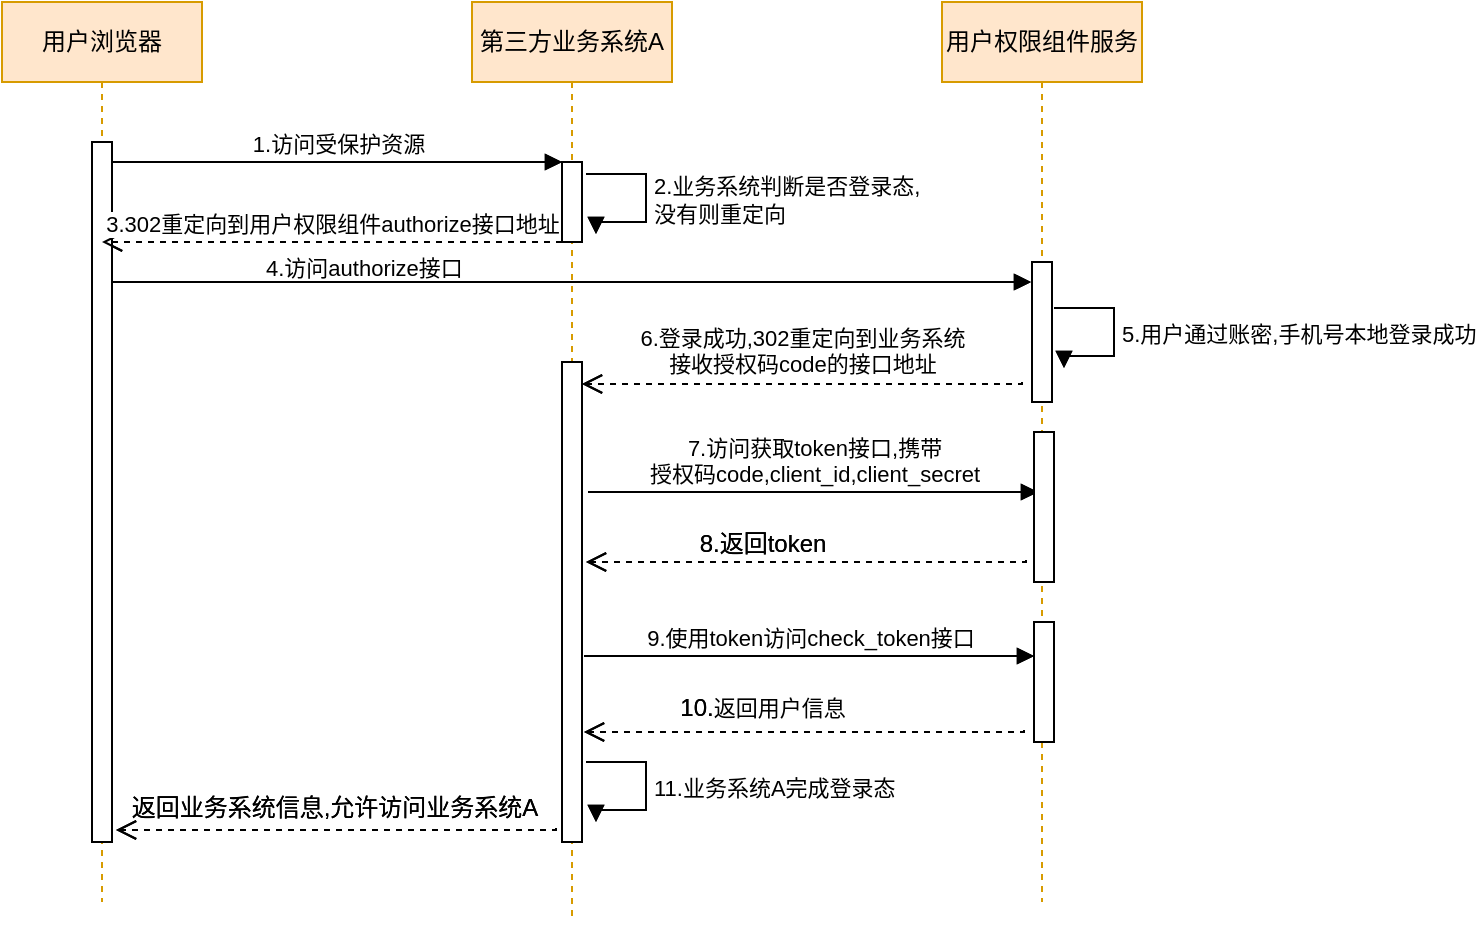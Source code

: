 <mxfile version="24.2.5" type="github">
  <diagram name="Page-1" id="2YBvvXClWsGukQMizWep">
    <mxGraphModel dx="1434" dy="756" grid="1" gridSize="10" guides="1" tooltips="1" connect="1" arrows="1" fold="1" page="1" pageScale="1" pageWidth="850" pageHeight="1100" math="0" shadow="0">
      <root>
        <mxCell id="0" />
        <mxCell id="1" parent="0" />
        <mxCell id="aQzWEBQt-W9fVryUix-r-1" value="" style="html=1;points=[];perimeter=orthogonalPerimeter;outlineConnect=0;targetShapes=umlLifeline;portConstraint=eastwest;newEdgeStyle={&quot;edgeStyle&quot;:&quot;elbowEdgeStyle&quot;,&quot;elbow&quot;:&quot;vertical&quot;,&quot;curved&quot;:0,&quot;rounded&quot;:0};" vertex="1" parent="1">
          <mxGeometry x="85" y="110" width="10" height="350" as="geometry" />
        </mxCell>
        <mxCell id="aQzWEBQt-W9fVryUix-r-2" value="" style="html=1;points=[];perimeter=orthogonalPerimeter;outlineConnect=0;targetShapes=umlLifeline;portConstraint=eastwest;newEdgeStyle={&quot;edgeStyle&quot;:&quot;elbowEdgeStyle&quot;,&quot;elbow&quot;:&quot;vertical&quot;,&quot;curved&quot;:0,&quot;rounded&quot;:0};" vertex="1" parent="1">
          <mxGeometry x="320" y="120" width="10" height="40" as="geometry" />
        </mxCell>
        <mxCell id="aQzWEBQt-W9fVryUix-r-3" value="2.业务系统判断是否登录态,&lt;div&gt;没有则重定向&lt;/div&gt;" style="html=1;align=left;spacingLeft=2;endArrow=block;rounded=0;edgeStyle=orthogonalEdgeStyle;curved=0;rounded=0;" edge="1" parent="1">
          <mxGeometry relative="1" as="geometry">
            <mxPoint x="332" y="126" as="sourcePoint" />
            <Array as="points">
              <mxPoint x="362" y="126" />
              <mxPoint x="362" y="150" />
              <mxPoint x="337" y="150" />
            </Array>
            <mxPoint x="337" y="156" as="targetPoint" />
          </mxGeometry>
        </mxCell>
        <mxCell id="aQzWEBQt-W9fVryUix-r-4" value="" style="html=1;points=[];perimeter=orthogonalPerimeter;outlineConnect=0;targetShapes=umlLifeline;portConstraint=eastwest;newEdgeStyle={&quot;edgeStyle&quot;:&quot;elbowEdgeStyle&quot;,&quot;elbow&quot;:&quot;vertical&quot;,&quot;curved&quot;:0,&quot;rounded&quot;:0};" vertex="1" parent="1">
          <mxGeometry x="320" y="220" width="10" height="240" as="geometry" />
        </mxCell>
        <mxCell id="aQzWEBQt-W9fVryUix-r-5" value="1.访问受保护资源" style="html=1;verticalAlign=bottom;endArrow=block;edgeStyle=elbowEdgeStyle;elbow=horizontal;curved=0;rounded=0;" edge="1" parent="1" source="aQzWEBQt-W9fVryUix-r-1" target="aQzWEBQt-W9fVryUix-r-2">
          <mxGeometry relative="1" as="geometry">
            <mxPoint x="195" y="130" as="sourcePoint" />
            <Array as="points">
              <mxPoint x="180" y="120" />
            </Array>
            <mxPoint as="offset" />
          </mxGeometry>
        </mxCell>
        <mxCell id="aQzWEBQt-W9fVryUix-r-6" value="" style="html=1;points=[];perimeter=orthogonalPerimeter;outlineConnect=0;targetShapes=umlLifeline;portConstraint=eastwest;newEdgeStyle={&quot;edgeStyle&quot;:&quot;elbowEdgeStyle&quot;,&quot;elbow&quot;:&quot;vertical&quot;,&quot;curved&quot;:0,&quot;rounded&quot;:0};" vertex="1" parent="1">
          <mxGeometry x="555" y="170" width="10" height="70" as="geometry" />
        </mxCell>
        <mxCell id="aQzWEBQt-W9fVryUix-r-7" value="3.302重定向到用户权限组件authorize接口地址" style="html=1;verticalAlign=bottom;endArrow=open;dashed=1;endSize=8;edgeStyle=elbowEdgeStyle;elbow=vertical;curved=0;rounded=0;" edge="1" parent="1" source="aQzWEBQt-W9fVryUix-r-2">
          <mxGeometry relative="1" as="geometry">
            <mxPoint x="90" y="160" as="targetPoint" />
            <Array as="points" />
            <mxPoint x="231" y="158.167" as="sourcePoint" />
            <mxPoint as="offset" />
          </mxGeometry>
        </mxCell>
        <mxCell id="aQzWEBQt-W9fVryUix-r-8" value="" style="html=1;verticalAlign=bottom;endArrow=block;edgeStyle=elbowEdgeStyle;elbow=horizontal;curved=0;rounded=0;" edge="1" parent="1">
          <mxGeometry x="0.111" y="-60" relative="1" as="geometry">
            <mxPoint x="95" y="180" as="sourcePoint" />
            <Array as="points">
              <mxPoint x="180" y="180" />
            </Array>
            <mxPoint x="554.5" y="180" as="targetPoint" />
            <mxPoint as="offset" />
          </mxGeometry>
        </mxCell>
        <mxCell id="aQzWEBQt-W9fVryUix-r-9" value="&lt;span style=&quot;color: rgb(0, 0, 0); font-family: Helvetica; font-size: 11px; font-style: normal; font-variant-ligatures: normal; font-variant-caps: normal; font-weight: 400; letter-spacing: normal; orphans: 2; text-align: center; text-indent: 0px; text-transform: none; white-space: nowrap; widows: 2; word-spacing: 0px; -webkit-text-stroke-width: 0px; background-color: rgb(255, 255, 255); text-decoration-style: initial; text-decoration-color: initial; display: inline !important; float: none;&quot;&gt;4.访问authorize接口&lt;/span&gt;" style="text;whiteSpace=wrap;html=1;" vertex="1" parent="1">
          <mxGeometry x="170" y="159" width="120" height="40" as="geometry" />
        </mxCell>
        <mxCell id="aQzWEBQt-W9fVryUix-r-10" value="5.用户通过账密,手机号本地登录成功" style="html=1;align=left;spacingLeft=2;endArrow=block;rounded=0;edgeStyle=orthogonalEdgeStyle;curved=0;rounded=0;" edge="1" parent="1">
          <mxGeometry relative="1" as="geometry">
            <mxPoint x="566" y="193" as="sourcePoint" />
            <Array as="points">
              <mxPoint x="596" y="193" />
              <mxPoint x="596" y="217" />
              <mxPoint x="571" y="217" />
            </Array>
            <mxPoint x="571" y="223" as="targetPoint" />
          </mxGeometry>
        </mxCell>
        <mxCell id="aQzWEBQt-W9fVryUix-r-11" value="6.登录成功,302重定向到业务系统&lt;div&gt;接收授权码code的接口地址&lt;/div&gt;" style="html=1;verticalAlign=bottom;endArrow=open;dashed=1;endSize=8;edgeStyle=elbowEdgeStyle;elbow=vertical;curved=0;rounded=0;" edge="1" parent="1">
          <mxGeometry x="-1" y="116" relative="1" as="geometry">
            <mxPoint x="325" y="245" as="targetPoint" />
            <Array as="points" />
            <mxPoint x="325" y="244.833" as="sourcePoint" />
            <mxPoint x="115" y="-15" as="offset" />
          </mxGeometry>
        </mxCell>
        <mxCell id="aQzWEBQt-W9fVryUix-r-12" value="" style="html=1;verticalAlign=bottom;endArrow=open;dashed=1;endSize=8;edgeStyle=elbowEdgeStyle;elbow=vertical;curved=0;rounded=0;" edge="1" parent="1" target="aQzWEBQt-W9fVryUix-r-4">
          <mxGeometry x="-0.002" relative="1" as="geometry">
            <mxPoint x="320" y="231" as="targetPoint" />
            <Array as="points">
              <mxPoint x="415" y="231" />
            </Array>
            <mxPoint x="550" y="230" as="sourcePoint" />
            <mxPoint as="offset" />
          </mxGeometry>
        </mxCell>
        <mxCell id="aQzWEBQt-W9fVryUix-r-13" value="7.访问获取token接口,携带&lt;div&gt;授权码code,client_id,client_secret&lt;/div&gt;" style="html=1;verticalAlign=bottom;endArrow=block;edgeStyle=elbowEdgeStyle;elbow=horizontal;curved=0;rounded=0;" edge="1" parent="1">
          <mxGeometry relative="1" as="geometry">
            <mxPoint x="333" y="285" as="sourcePoint" />
            <Array as="points">
              <mxPoint x="418" y="285" />
            </Array>
            <mxPoint x="558" y="285" as="targetPoint" />
            <mxPoint as="offset" />
          </mxGeometry>
        </mxCell>
        <mxCell id="aQzWEBQt-W9fVryUix-r-14" value="" style="html=1;points=[];perimeter=orthogonalPerimeter;outlineConnect=0;targetShapes=umlLifeline;portConstraint=eastwest;newEdgeStyle={&quot;edgeStyle&quot;:&quot;elbowEdgeStyle&quot;,&quot;elbow&quot;:&quot;vertical&quot;,&quot;curved&quot;:0,&quot;rounded&quot;:0};" vertex="1" parent="1">
          <mxGeometry x="556" y="255" width="10" height="75" as="geometry" />
        </mxCell>
        <mxCell id="aQzWEBQt-W9fVryUix-r-15" value="" style="html=1;verticalAlign=bottom;endArrow=open;dashed=1;endSize=8;edgeStyle=elbowEdgeStyle;elbow=vertical;curved=0;rounded=0;" edge="1" parent="1">
          <mxGeometry x="-0.002" relative="1" as="geometry">
            <mxPoint x="332" y="320" as="targetPoint" />
            <Array as="points">
              <mxPoint x="417" y="320" />
            </Array>
            <mxPoint x="552" y="319" as="sourcePoint" />
            <mxPoint as="offset" />
          </mxGeometry>
        </mxCell>
        <mxCell id="aQzWEBQt-W9fVryUix-r-16" value="8.返回token" style="text;html=1;align=center;verticalAlign=middle;resizable=0;points=[];autosize=1;strokeColor=none;fillColor=none;" vertex="1" parent="1">
          <mxGeometry x="375" y="296" width="90" height="30" as="geometry" />
        </mxCell>
        <mxCell id="aQzWEBQt-W9fVryUix-r-17" value="" style="html=1;points=[];perimeter=orthogonalPerimeter;outlineConnect=0;targetShapes=umlLifeline;portConstraint=eastwest;newEdgeStyle={&quot;edgeStyle&quot;:&quot;elbowEdgeStyle&quot;,&quot;elbow&quot;:&quot;vertical&quot;,&quot;curved&quot;:0,&quot;rounded&quot;:0};" vertex="1" parent="1">
          <mxGeometry x="556" y="350" width="10" height="60" as="geometry" />
        </mxCell>
        <mxCell id="aQzWEBQt-W9fVryUix-r-18" value="9.使用token访问check_token接口" style="html=1;verticalAlign=bottom;endArrow=block;edgeStyle=elbowEdgeStyle;elbow=horizontal;curved=0;rounded=0;" edge="1" parent="1">
          <mxGeometry relative="1" as="geometry">
            <mxPoint x="331" y="367" as="sourcePoint" />
            <Array as="points">
              <mxPoint x="416" y="367" />
            </Array>
            <mxPoint x="556" y="367" as="targetPoint" />
            <mxPoint as="offset" />
          </mxGeometry>
        </mxCell>
        <mxCell id="aQzWEBQt-W9fVryUix-r-19" value="" style="html=1;verticalAlign=bottom;endArrow=open;dashed=1;endSize=8;edgeStyle=elbowEdgeStyle;elbow=vertical;curved=0;rounded=0;" edge="1" parent="1">
          <mxGeometry x="-0.002" relative="1" as="geometry">
            <mxPoint x="331" y="405" as="targetPoint" />
            <Array as="points">
              <mxPoint x="416" y="405" />
            </Array>
            <mxPoint x="551" y="404" as="sourcePoint" />
            <mxPoint as="offset" />
          </mxGeometry>
        </mxCell>
        <mxCell id="aQzWEBQt-W9fVryUix-r-20" value="10.&lt;span style=&quot;font-size: 11px; background-color: rgb(255, 255, 255);&quot;&gt;返回用户信息&lt;/span&gt;" style="text;html=1;align=center;verticalAlign=middle;resizable=0;points=[];autosize=1;strokeColor=none;fillColor=none;" vertex="1" parent="1">
          <mxGeometry x="365" y="378" width="110" height="30" as="geometry" />
        </mxCell>
        <mxCell id="aQzWEBQt-W9fVryUix-r-21" value="11.业务系统A完成登录态" style="html=1;align=left;spacingLeft=2;endArrow=block;rounded=0;edgeStyle=orthogonalEdgeStyle;curved=0;rounded=0;" edge="1" parent="1">
          <mxGeometry relative="1" as="geometry">
            <mxPoint x="332" y="420" as="sourcePoint" />
            <Array as="points">
              <mxPoint x="362" y="420" />
              <mxPoint x="362" y="444" />
              <mxPoint x="337" y="444" />
            </Array>
            <mxPoint x="337" y="450" as="targetPoint" />
          </mxGeometry>
        </mxCell>
        <mxCell id="aQzWEBQt-W9fVryUix-r-22" value="" style="html=1;verticalAlign=bottom;endArrow=open;dashed=1;endSize=8;edgeStyle=elbowEdgeStyle;elbow=vertical;curved=0;rounded=0;" edge="1" parent="1">
          <mxGeometry x="-0.002" relative="1" as="geometry">
            <mxPoint x="97" y="454" as="targetPoint" />
            <Array as="points">
              <mxPoint x="182" y="454" />
            </Array>
            <mxPoint x="317" y="453" as="sourcePoint" />
            <mxPoint as="offset" />
          </mxGeometry>
        </mxCell>
        <mxCell id="aQzWEBQt-W9fVryUix-r-23" value="返回业务系统信息,允许访问业务系统A" style="text;html=1;align=center;verticalAlign=middle;resizable=0;points=[];autosize=1;strokeColor=none;fillColor=none;" vertex="1" parent="1">
          <mxGeometry x="91" y="428" width="230" height="30" as="geometry" />
        </mxCell>
        <mxCell id="aQzWEBQt-W9fVryUix-r-24" value="用户浏览器" style="shape=umlLifeline;perimeter=lifelinePerimeter;whiteSpace=wrap;html=1;container=0;dropTarget=0;collapsible=0;recursiveResize=0;outlineConnect=0;portConstraint=eastwest;newEdgeStyle={&quot;edgeStyle&quot;:&quot;elbowEdgeStyle&quot;,&quot;elbow&quot;:&quot;vertical&quot;,&quot;curved&quot;:0,&quot;rounded&quot;:0};fillColor=#ffe6cc;strokeColor=#d79b00;" vertex="1" parent="1">
          <mxGeometry x="40" y="40" width="100" height="450" as="geometry" />
        </mxCell>
        <mxCell id="aQzWEBQt-W9fVryUix-r-25" value="" style="html=1;points=[];perimeter=orthogonalPerimeter;outlineConnect=0;targetShapes=umlLifeline;portConstraint=eastwest;newEdgeStyle={&quot;edgeStyle&quot;:&quot;elbowEdgeStyle&quot;,&quot;elbow&quot;:&quot;vertical&quot;,&quot;curved&quot;:0,&quot;rounded&quot;:0};" vertex="1" parent="aQzWEBQt-W9fVryUix-r-24">
          <mxGeometry x="45" y="70" width="10" height="350" as="geometry" />
        </mxCell>
        <mxCell id="aQzWEBQt-W9fVryUix-r-26" value="第三方业务系统A" style="shape=umlLifeline;perimeter=lifelinePerimeter;whiteSpace=wrap;html=1;container=0;dropTarget=0;collapsible=0;recursiveResize=0;outlineConnect=0;portConstraint=eastwest;newEdgeStyle={&quot;edgeStyle&quot;:&quot;elbowEdgeStyle&quot;,&quot;elbow&quot;:&quot;vertical&quot;,&quot;curved&quot;:0,&quot;rounded&quot;:0};fillColor=#ffe6cc;strokeColor=#d79b00;" vertex="1" parent="1">
          <mxGeometry x="275" y="40" width="100" height="460" as="geometry" />
        </mxCell>
        <mxCell id="aQzWEBQt-W9fVryUix-r-27" value="" style="html=1;points=[];perimeter=orthogonalPerimeter;outlineConnect=0;targetShapes=umlLifeline;portConstraint=eastwest;newEdgeStyle={&quot;edgeStyle&quot;:&quot;elbowEdgeStyle&quot;,&quot;elbow&quot;:&quot;vertical&quot;,&quot;curved&quot;:0,&quot;rounded&quot;:0};" vertex="1" parent="aQzWEBQt-W9fVryUix-r-26">
          <mxGeometry x="45" y="80" width="10" height="40" as="geometry" />
        </mxCell>
        <mxCell id="aQzWEBQt-W9fVryUix-r-28" value="2.业务系统判断是否登录态,&lt;div&gt;没有则重定向&lt;/div&gt;" style="html=1;align=left;spacingLeft=2;endArrow=block;rounded=0;edgeStyle=orthogonalEdgeStyle;curved=0;rounded=0;" edge="1" parent="aQzWEBQt-W9fVryUix-r-26">
          <mxGeometry relative="1" as="geometry">
            <mxPoint x="57" y="86" as="sourcePoint" />
            <Array as="points">
              <mxPoint x="87" y="86" />
              <mxPoint x="87" y="110" />
              <mxPoint x="62" y="110" />
            </Array>
            <mxPoint x="62" y="116" as="targetPoint" />
          </mxGeometry>
        </mxCell>
        <mxCell id="aQzWEBQt-W9fVryUix-r-29" value="" style="html=1;points=[];perimeter=orthogonalPerimeter;outlineConnect=0;targetShapes=umlLifeline;portConstraint=eastwest;newEdgeStyle={&quot;edgeStyle&quot;:&quot;elbowEdgeStyle&quot;,&quot;elbow&quot;:&quot;vertical&quot;,&quot;curved&quot;:0,&quot;rounded&quot;:0};" vertex="1" parent="aQzWEBQt-W9fVryUix-r-26">
          <mxGeometry x="45" y="180" width="10" height="240" as="geometry" />
        </mxCell>
        <mxCell id="aQzWEBQt-W9fVryUix-r-30" value="1.访问受保护资源" style="html=1;verticalAlign=bottom;endArrow=block;edgeStyle=elbowEdgeStyle;elbow=horizontal;curved=0;rounded=0;" edge="1" parent="1" source="aQzWEBQt-W9fVryUix-r-25" target="aQzWEBQt-W9fVryUix-r-27">
          <mxGeometry relative="1" as="geometry">
            <mxPoint x="195" y="130" as="sourcePoint" />
            <Array as="points">
              <mxPoint x="180" y="120" />
            </Array>
            <mxPoint as="offset" />
          </mxGeometry>
        </mxCell>
        <mxCell id="aQzWEBQt-W9fVryUix-r-31" value="用户权限组件服务" style="shape=umlLifeline;perimeter=lifelinePerimeter;whiteSpace=wrap;html=1;container=0;dropTarget=0;collapsible=0;recursiveResize=0;outlineConnect=0;portConstraint=eastwest;newEdgeStyle={&quot;edgeStyle&quot;:&quot;elbowEdgeStyle&quot;,&quot;elbow&quot;:&quot;vertical&quot;,&quot;curved&quot;:0,&quot;rounded&quot;:0};fillColor=#ffe6cc;strokeColor=#d79b00;" vertex="1" parent="1">
          <mxGeometry x="510" y="40" width="100" height="450" as="geometry" />
        </mxCell>
        <mxCell id="aQzWEBQt-W9fVryUix-r-32" value="" style="html=1;points=[];perimeter=orthogonalPerimeter;outlineConnect=0;targetShapes=umlLifeline;portConstraint=eastwest;newEdgeStyle={&quot;edgeStyle&quot;:&quot;elbowEdgeStyle&quot;,&quot;elbow&quot;:&quot;vertical&quot;,&quot;curved&quot;:0,&quot;rounded&quot;:0};" vertex="1" parent="aQzWEBQt-W9fVryUix-r-31">
          <mxGeometry x="45" y="130" width="10" height="70" as="geometry" />
        </mxCell>
        <mxCell id="aQzWEBQt-W9fVryUix-r-33" value="3.302重定向到用户权限组件authorize接口地址" style="html=1;verticalAlign=bottom;endArrow=open;dashed=1;endSize=8;edgeStyle=elbowEdgeStyle;elbow=vertical;curved=0;rounded=0;" edge="1" parent="1" source="aQzWEBQt-W9fVryUix-r-27">
          <mxGeometry relative="1" as="geometry">
            <mxPoint x="90" y="160" as="targetPoint" />
            <Array as="points" />
            <mxPoint x="231" y="158.167" as="sourcePoint" />
            <mxPoint as="offset" />
          </mxGeometry>
        </mxCell>
        <mxCell id="aQzWEBQt-W9fVryUix-r-34" value="" style="html=1;verticalAlign=bottom;endArrow=block;edgeStyle=elbowEdgeStyle;elbow=horizontal;curved=0;rounded=0;" edge="1" parent="1">
          <mxGeometry x="0.111" y="-60" relative="1" as="geometry">
            <mxPoint x="95" y="180" as="sourcePoint" />
            <Array as="points">
              <mxPoint x="180" y="180" />
            </Array>
            <mxPoint x="554.5" y="180" as="targetPoint" />
            <mxPoint as="offset" />
          </mxGeometry>
        </mxCell>
        <mxCell id="aQzWEBQt-W9fVryUix-r-35" value="&lt;span style=&quot;color: rgb(0, 0, 0); font-family: Helvetica; font-size: 11px; font-style: normal; font-variant-ligatures: normal; font-variant-caps: normal; font-weight: 400; letter-spacing: normal; orphans: 2; text-align: center; text-indent: 0px; text-transform: none; white-space: nowrap; widows: 2; word-spacing: 0px; -webkit-text-stroke-width: 0px; background-color: rgb(255, 255, 255); text-decoration-style: initial; text-decoration-color: initial; display: inline !important; float: none;&quot;&gt;4.访问authorize接口&lt;/span&gt;" style="text;whiteSpace=wrap;html=1;" vertex="1" parent="1">
          <mxGeometry x="170" y="159" width="120" height="40" as="geometry" />
        </mxCell>
        <mxCell id="aQzWEBQt-W9fVryUix-r-36" value="5.用户通过账密,手机号本地登录成功" style="html=1;align=left;spacingLeft=2;endArrow=block;rounded=0;edgeStyle=orthogonalEdgeStyle;curved=0;rounded=0;" edge="1" parent="1">
          <mxGeometry relative="1" as="geometry">
            <mxPoint x="566" y="193" as="sourcePoint" />
            <Array as="points">
              <mxPoint x="596" y="193" />
              <mxPoint x="596" y="217" />
              <mxPoint x="571" y="217" />
            </Array>
            <mxPoint x="571" y="223" as="targetPoint" />
          </mxGeometry>
        </mxCell>
        <mxCell id="aQzWEBQt-W9fVryUix-r-37" value="6.登录成功,302重定向到业务系统&lt;div&gt;接收授权码code的接口地址&lt;/div&gt;" style="html=1;verticalAlign=bottom;endArrow=open;dashed=1;endSize=8;edgeStyle=elbowEdgeStyle;elbow=vertical;curved=0;rounded=0;" edge="1" parent="1">
          <mxGeometry x="-1" y="116" relative="1" as="geometry">
            <mxPoint x="325" y="245" as="targetPoint" />
            <Array as="points" />
            <mxPoint x="325" y="244.833" as="sourcePoint" />
            <mxPoint x="115" y="-15" as="offset" />
          </mxGeometry>
        </mxCell>
        <mxCell id="aQzWEBQt-W9fVryUix-r-38" value="" style="html=1;verticalAlign=bottom;endArrow=open;dashed=1;endSize=8;edgeStyle=elbowEdgeStyle;elbow=vertical;curved=0;rounded=0;" edge="1" parent="1" target="aQzWEBQt-W9fVryUix-r-29">
          <mxGeometry x="-0.002" relative="1" as="geometry">
            <mxPoint x="320" y="231" as="targetPoint" />
            <Array as="points">
              <mxPoint x="415" y="231" />
            </Array>
            <mxPoint x="550" y="230" as="sourcePoint" />
            <mxPoint as="offset" />
          </mxGeometry>
        </mxCell>
        <mxCell id="aQzWEBQt-W9fVryUix-r-39" value="7.访问获取token接口,携带&lt;div&gt;授权码code,client_id,client_secret&lt;/div&gt;" style="html=1;verticalAlign=bottom;endArrow=block;edgeStyle=elbowEdgeStyle;elbow=horizontal;curved=0;rounded=0;" edge="1" parent="1">
          <mxGeometry relative="1" as="geometry">
            <mxPoint x="333" y="285" as="sourcePoint" />
            <Array as="points">
              <mxPoint x="418" y="285" />
            </Array>
            <mxPoint x="558" y="285" as="targetPoint" />
            <mxPoint as="offset" />
          </mxGeometry>
        </mxCell>
        <mxCell id="aQzWEBQt-W9fVryUix-r-40" value="" style="html=1;points=[];perimeter=orthogonalPerimeter;outlineConnect=0;targetShapes=umlLifeline;portConstraint=eastwest;newEdgeStyle={&quot;edgeStyle&quot;:&quot;elbowEdgeStyle&quot;,&quot;elbow&quot;:&quot;vertical&quot;,&quot;curved&quot;:0,&quot;rounded&quot;:0};" vertex="1" parent="1">
          <mxGeometry x="556" y="255" width="10" height="75" as="geometry" />
        </mxCell>
        <mxCell id="aQzWEBQt-W9fVryUix-r-41" value="" style="html=1;verticalAlign=bottom;endArrow=open;dashed=1;endSize=8;edgeStyle=elbowEdgeStyle;elbow=vertical;curved=0;rounded=0;" edge="1" parent="1">
          <mxGeometry x="-0.002" relative="1" as="geometry">
            <mxPoint x="332" y="320" as="targetPoint" />
            <Array as="points">
              <mxPoint x="417" y="320" />
            </Array>
            <mxPoint x="552" y="319" as="sourcePoint" />
            <mxPoint as="offset" />
          </mxGeometry>
        </mxCell>
        <mxCell id="aQzWEBQt-W9fVryUix-r-42" value="8.返回token" style="text;html=1;align=center;verticalAlign=middle;resizable=0;points=[];autosize=1;strokeColor=none;fillColor=none;" vertex="1" parent="1">
          <mxGeometry x="375" y="296" width="90" height="30" as="geometry" />
        </mxCell>
        <mxCell id="aQzWEBQt-W9fVryUix-r-43" value="" style="html=1;points=[];perimeter=orthogonalPerimeter;outlineConnect=0;targetShapes=umlLifeline;portConstraint=eastwest;newEdgeStyle={&quot;edgeStyle&quot;:&quot;elbowEdgeStyle&quot;,&quot;elbow&quot;:&quot;vertical&quot;,&quot;curved&quot;:0,&quot;rounded&quot;:0};" vertex="1" parent="1">
          <mxGeometry x="556" y="350" width="10" height="60" as="geometry" />
        </mxCell>
        <mxCell id="aQzWEBQt-W9fVryUix-r-44" value="9.使用token访问check_token接口" style="html=1;verticalAlign=bottom;endArrow=block;edgeStyle=elbowEdgeStyle;elbow=horizontal;curved=0;rounded=0;" edge="1" parent="1">
          <mxGeometry relative="1" as="geometry">
            <mxPoint x="331" y="367" as="sourcePoint" />
            <Array as="points">
              <mxPoint x="416" y="367" />
            </Array>
            <mxPoint x="556" y="367" as="targetPoint" />
            <mxPoint as="offset" />
          </mxGeometry>
        </mxCell>
        <mxCell id="aQzWEBQt-W9fVryUix-r-45" value="" style="html=1;verticalAlign=bottom;endArrow=open;dashed=1;endSize=8;edgeStyle=elbowEdgeStyle;elbow=vertical;curved=0;rounded=0;" edge="1" parent="1">
          <mxGeometry x="-0.002" relative="1" as="geometry">
            <mxPoint x="331" y="405" as="targetPoint" />
            <Array as="points">
              <mxPoint x="416" y="405" />
            </Array>
            <mxPoint x="551" y="404" as="sourcePoint" />
            <mxPoint as="offset" />
          </mxGeometry>
        </mxCell>
        <mxCell id="aQzWEBQt-W9fVryUix-r-46" value="10.&lt;span style=&quot;font-size: 11px; background-color: rgb(255, 255, 255);&quot;&gt;返回用户信息&lt;/span&gt;" style="text;html=1;align=center;verticalAlign=middle;resizable=0;points=[];autosize=1;strokeColor=none;fillColor=none;" vertex="1" parent="1">
          <mxGeometry x="365" y="378" width="110" height="30" as="geometry" />
        </mxCell>
        <mxCell id="aQzWEBQt-W9fVryUix-r-47" value="11.业务系统A完成登录态" style="html=1;align=left;spacingLeft=2;endArrow=block;rounded=0;edgeStyle=orthogonalEdgeStyle;curved=0;rounded=0;" edge="1" parent="1">
          <mxGeometry relative="1" as="geometry">
            <mxPoint x="332" y="420" as="sourcePoint" />
            <Array as="points">
              <mxPoint x="362" y="420" />
              <mxPoint x="362" y="444" />
              <mxPoint x="337" y="444" />
            </Array>
            <mxPoint x="337" y="450" as="targetPoint" />
          </mxGeometry>
        </mxCell>
        <mxCell id="aQzWEBQt-W9fVryUix-r-48" value="" style="html=1;verticalAlign=bottom;endArrow=open;dashed=1;endSize=8;edgeStyle=elbowEdgeStyle;elbow=vertical;curved=0;rounded=0;" edge="1" parent="1">
          <mxGeometry x="-0.002" relative="1" as="geometry">
            <mxPoint x="97" y="454" as="targetPoint" />
            <Array as="points">
              <mxPoint x="182" y="454" />
            </Array>
            <mxPoint x="317" y="453" as="sourcePoint" />
            <mxPoint as="offset" />
          </mxGeometry>
        </mxCell>
        <mxCell id="aQzWEBQt-W9fVryUix-r-49" value="返回业务系统信息,允许访问业务系统A" style="text;html=1;align=center;verticalAlign=middle;resizable=0;points=[];autosize=1;strokeColor=none;fillColor=none;" vertex="1" parent="1">
          <mxGeometry x="91" y="428" width="230" height="30" as="geometry" />
        </mxCell>
      </root>
    </mxGraphModel>
  </diagram>
</mxfile>
